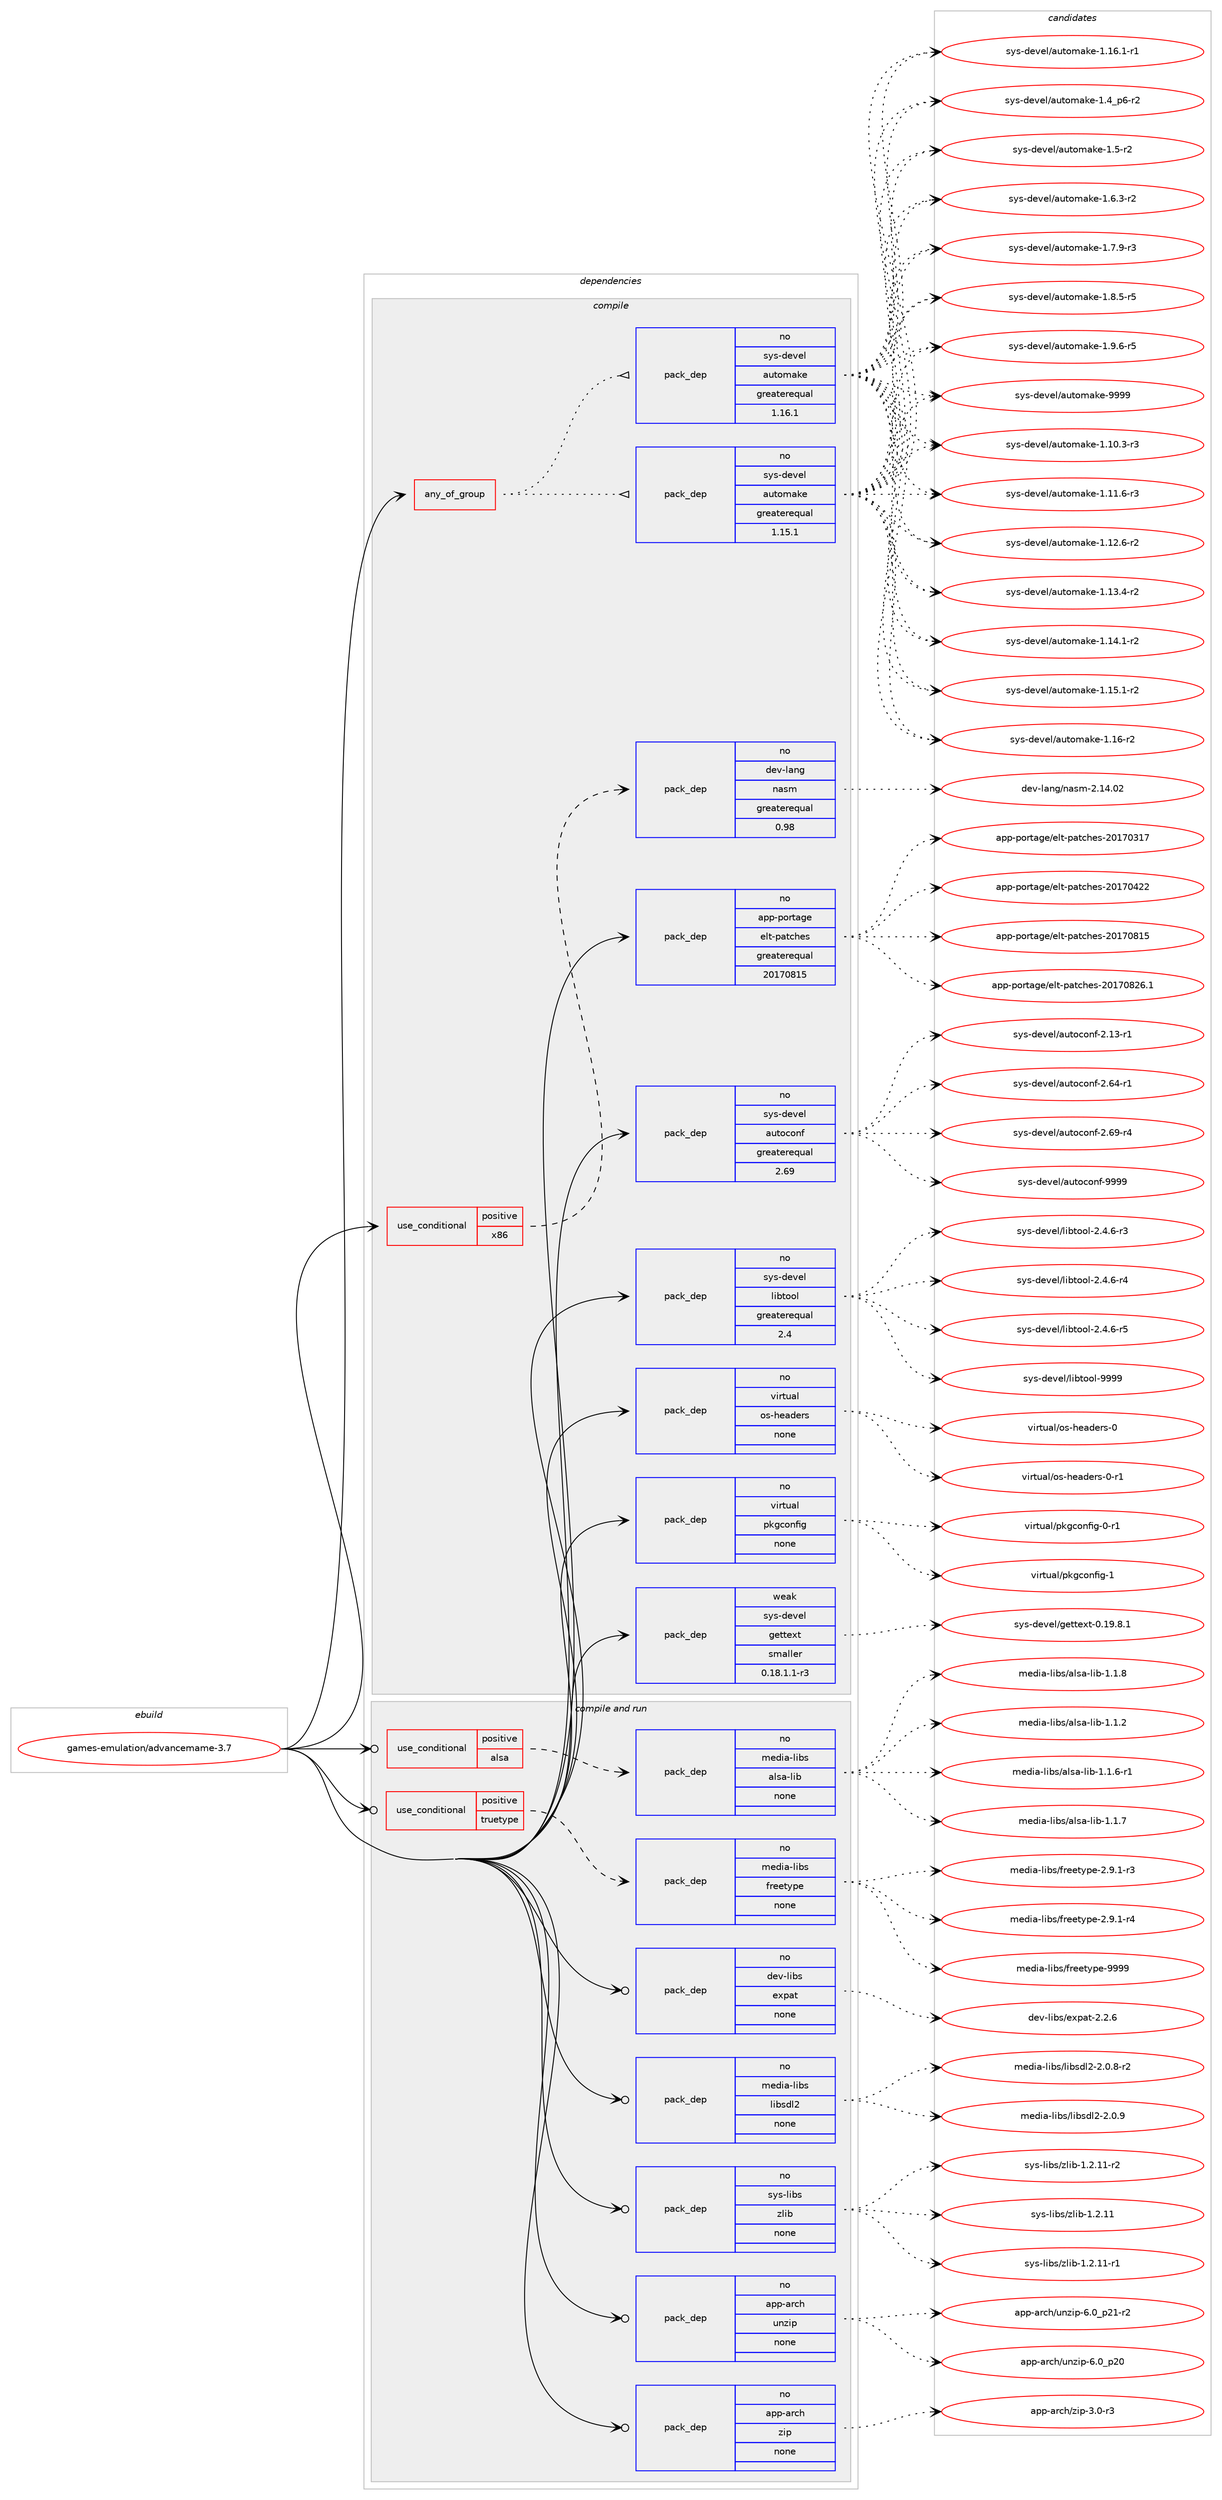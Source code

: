 digraph prolog {

# *************
# Graph options
# *************

newrank=true;
concentrate=true;
compound=true;
graph [rankdir=LR,fontname=Helvetica,fontsize=10,ranksep=1.5];#, ranksep=2.5, nodesep=0.2];
edge  [arrowhead=vee];
node  [fontname=Helvetica,fontsize=10];

# **********
# The ebuild
# **********

subgraph cluster_leftcol {
color=gray;
rank=same;
label=<<i>ebuild</i>>;
id [label="games-emulation/advancemame-3.7", color=red, width=4, href="../games-emulation/advancemame-3.7.svg"];
}

# ****************
# The dependencies
# ****************

subgraph cluster_midcol {
color=gray;
label=<<i>dependencies</i>>;
subgraph cluster_compile {
fillcolor="#eeeeee";
style=filled;
label=<<i>compile</i>>;
subgraph any23242 {
dependency1555490 [label=<<TABLE BORDER="0" CELLBORDER="1" CELLSPACING="0" CELLPADDING="4"><TR><TD CELLPADDING="10">any_of_group</TD></TR></TABLE>>, shape=none, color=red];subgraph pack1105461 {
dependency1555491 [label=<<TABLE BORDER="0" CELLBORDER="1" CELLSPACING="0" CELLPADDING="4" WIDTH="220"><TR><TD ROWSPAN="6" CELLPADDING="30">pack_dep</TD></TR><TR><TD WIDTH="110">no</TD></TR><TR><TD>sys-devel</TD></TR><TR><TD>automake</TD></TR><TR><TD>greaterequal</TD></TR><TR><TD>1.16.1</TD></TR></TABLE>>, shape=none, color=blue];
}
dependency1555490:e -> dependency1555491:w [weight=20,style="dotted",arrowhead="oinv"];
subgraph pack1105462 {
dependency1555492 [label=<<TABLE BORDER="0" CELLBORDER="1" CELLSPACING="0" CELLPADDING="4" WIDTH="220"><TR><TD ROWSPAN="6" CELLPADDING="30">pack_dep</TD></TR><TR><TD WIDTH="110">no</TD></TR><TR><TD>sys-devel</TD></TR><TR><TD>automake</TD></TR><TR><TD>greaterequal</TD></TR><TR><TD>1.15.1</TD></TR></TABLE>>, shape=none, color=blue];
}
dependency1555490:e -> dependency1555492:w [weight=20,style="dotted",arrowhead="oinv"];
}
id:e -> dependency1555490:w [weight=20,style="solid",arrowhead="vee"];
subgraph cond426194 {
dependency1555493 [label=<<TABLE BORDER="0" CELLBORDER="1" CELLSPACING="0" CELLPADDING="4"><TR><TD ROWSPAN="3" CELLPADDING="10">use_conditional</TD></TR><TR><TD>positive</TD></TR><TR><TD>x86</TD></TR></TABLE>>, shape=none, color=red];
subgraph pack1105463 {
dependency1555494 [label=<<TABLE BORDER="0" CELLBORDER="1" CELLSPACING="0" CELLPADDING="4" WIDTH="220"><TR><TD ROWSPAN="6" CELLPADDING="30">pack_dep</TD></TR><TR><TD WIDTH="110">no</TD></TR><TR><TD>dev-lang</TD></TR><TR><TD>nasm</TD></TR><TR><TD>greaterequal</TD></TR><TR><TD>0.98</TD></TR></TABLE>>, shape=none, color=blue];
}
dependency1555493:e -> dependency1555494:w [weight=20,style="dashed",arrowhead="vee"];
}
id:e -> dependency1555493:w [weight=20,style="solid",arrowhead="vee"];
subgraph pack1105464 {
dependency1555495 [label=<<TABLE BORDER="0" CELLBORDER="1" CELLSPACING="0" CELLPADDING="4" WIDTH="220"><TR><TD ROWSPAN="6" CELLPADDING="30">pack_dep</TD></TR><TR><TD WIDTH="110">no</TD></TR><TR><TD>app-portage</TD></TR><TR><TD>elt-patches</TD></TR><TR><TD>greaterequal</TD></TR><TR><TD>20170815</TD></TR></TABLE>>, shape=none, color=blue];
}
id:e -> dependency1555495:w [weight=20,style="solid",arrowhead="vee"];
subgraph pack1105465 {
dependency1555496 [label=<<TABLE BORDER="0" CELLBORDER="1" CELLSPACING="0" CELLPADDING="4" WIDTH="220"><TR><TD ROWSPAN="6" CELLPADDING="30">pack_dep</TD></TR><TR><TD WIDTH="110">no</TD></TR><TR><TD>sys-devel</TD></TR><TR><TD>autoconf</TD></TR><TR><TD>greaterequal</TD></TR><TR><TD>2.69</TD></TR></TABLE>>, shape=none, color=blue];
}
id:e -> dependency1555496:w [weight=20,style="solid",arrowhead="vee"];
subgraph pack1105466 {
dependency1555497 [label=<<TABLE BORDER="0" CELLBORDER="1" CELLSPACING="0" CELLPADDING="4" WIDTH="220"><TR><TD ROWSPAN="6" CELLPADDING="30">pack_dep</TD></TR><TR><TD WIDTH="110">no</TD></TR><TR><TD>sys-devel</TD></TR><TR><TD>libtool</TD></TR><TR><TD>greaterequal</TD></TR><TR><TD>2.4</TD></TR></TABLE>>, shape=none, color=blue];
}
id:e -> dependency1555497:w [weight=20,style="solid",arrowhead="vee"];
subgraph pack1105467 {
dependency1555498 [label=<<TABLE BORDER="0" CELLBORDER="1" CELLSPACING="0" CELLPADDING="4" WIDTH="220"><TR><TD ROWSPAN="6" CELLPADDING="30">pack_dep</TD></TR><TR><TD WIDTH="110">no</TD></TR><TR><TD>virtual</TD></TR><TR><TD>os-headers</TD></TR><TR><TD>none</TD></TR><TR><TD></TD></TR></TABLE>>, shape=none, color=blue];
}
id:e -> dependency1555498:w [weight=20,style="solid",arrowhead="vee"];
subgraph pack1105468 {
dependency1555499 [label=<<TABLE BORDER="0" CELLBORDER="1" CELLSPACING="0" CELLPADDING="4" WIDTH="220"><TR><TD ROWSPAN="6" CELLPADDING="30">pack_dep</TD></TR><TR><TD WIDTH="110">no</TD></TR><TR><TD>virtual</TD></TR><TR><TD>pkgconfig</TD></TR><TR><TD>none</TD></TR><TR><TD></TD></TR></TABLE>>, shape=none, color=blue];
}
id:e -> dependency1555499:w [weight=20,style="solid",arrowhead="vee"];
subgraph pack1105469 {
dependency1555500 [label=<<TABLE BORDER="0" CELLBORDER="1" CELLSPACING="0" CELLPADDING="4" WIDTH="220"><TR><TD ROWSPAN="6" CELLPADDING="30">pack_dep</TD></TR><TR><TD WIDTH="110">weak</TD></TR><TR><TD>sys-devel</TD></TR><TR><TD>gettext</TD></TR><TR><TD>smaller</TD></TR><TR><TD>0.18.1.1-r3</TD></TR></TABLE>>, shape=none, color=blue];
}
id:e -> dependency1555500:w [weight=20,style="solid",arrowhead="vee"];
}
subgraph cluster_compileandrun {
fillcolor="#eeeeee";
style=filled;
label=<<i>compile and run</i>>;
subgraph cond426195 {
dependency1555501 [label=<<TABLE BORDER="0" CELLBORDER="1" CELLSPACING="0" CELLPADDING="4"><TR><TD ROWSPAN="3" CELLPADDING="10">use_conditional</TD></TR><TR><TD>positive</TD></TR><TR><TD>alsa</TD></TR></TABLE>>, shape=none, color=red];
subgraph pack1105470 {
dependency1555502 [label=<<TABLE BORDER="0" CELLBORDER="1" CELLSPACING="0" CELLPADDING="4" WIDTH="220"><TR><TD ROWSPAN="6" CELLPADDING="30">pack_dep</TD></TR><TR><TD WIDTH="110">no</TD></TR><TR><TD>media-libs</TD></TR><TR><TD>alsa-lib</TD></TR><TR><TD>none</TD></TR><TR><TD></TD></TR></TABLE>>, shape=none, color=blue];
}
dependency1555501:e -> dependency1555502:w [weight=20,style="dashed",arrowhead="vee"];
}
id:e -> dependency1555501:w [weight=20,style="solid",arrowhead="odotvee"];
subgraph cond426196 {
dependency1555503 [label=<<TABLE BORDER="0" CELLBORDER="1" CELLSPACING="0" CELLPADDING="4"><TR><TD ROWSPAN="3" CELLPADDING="10">use_conditional</TD></TR><TR><TD>positive</TD></TR><TR><TD>truetype</TD></TR></TABLE>>, shape=none, color=red];
subgraph pack1105471 {
dependency1555504 [label=<<TABLE BORDER="0" CELLBORDER="1" CELLSPACING="0" CELLPADDING="4" WIDTH="220"><TR><TD ROWSPAN="6" CELLPADDING="30">pack_dep</TD></TR><TR><TD WIDTH="110">no</TD></TR><TR><TD>media-libs</TD></TR><TR><TD>freetype</TD></TR><TR><TD>none</TD></TR><TR><TD></TD></TR></TABLE>>, shape=none, color=blue];
}
dependency1555503:e -> dependency1555504:w [weight=20,style="dashed",arrowhead="vee"];
}
id:e -> dependency1555503:w [weight=20,style="solid",arrowhead="odotvee"];
subgraph pack1105472 {
dependency1555505 [label=<<TABLE BORDER="0" CELLBORDER="1" CELLSPACING="0" CELLPADDING="4" WIDTH="220"><TR><TD ROWSPAN="6" CELLPADDING="30">pack_dep</TD></TR><TR><TD WIDTH="110">no</TD></TR><TR><TD>app-arch</TD></TR><TR><TD>unzip</TD></TR><TR><TD>none</TD></TR><TR><TD></TD></TR></TABLE>>, shape=none, color=blue];
}
id:e -> dependency1555505:w [weight=20,style="solid",arrowhead="odotvee"];
subgraph pack1105473 {
dependency1555506 [label=<<TABLE BORDER="0" CELLBORDER="1" CELLSPACING="0" CELLPADDING="4" WIDTH="220"><TR><TD ROWSPAN="6" CELLPADDING="30">pack_dep</TD></TR><TR><TD WIDTH="110">no</TD></TR><TR><TD>app-arch</TD></TR><TR><TD>zip</TD></TR><TR><TD>none</TD></TR><TR><TD></TD></TR></TABLE>>, shape=none, color=blue];
}
id:e -> dependency1555506:w [weight=20,style="solid",arrowhead="odotvee"];
subgraph pack1105474 {
dependency1555507 [label=<<TABLE BORDER="0" CELLBORDER="1" CELLSPACING="0" CELLPADDING="4" WIDTH="220"><TR><TD ROWSPAN="6" CELLPADDING="30">pack_dep</TD></TR><TR><TD WIDTH="110">no</TD></TR><TR><TD>dev-libs</TD></TR><TR><TD>expat</TD></TR><TR><TD>none</TD></TR><TR><TD></TD></TR></TABLE>>, shape=none, color=blue];
}
id:e -> dependency1555507:w [weight=20,style="solid",arrowhead="odotvee"];
subgraph pack1105475 {
dependency1555508 [label=<<TABLE BORDER="0" CELLBORDER="1" CELLSPACING="0" CELLPADDING="4" WIDTH="220"><TR><TD ROWSPAN="6" CELLPADDING="30">pack_dep</TD></TR><TR><TD WIDTH="110">no</TD></TR><TR><TD>media-libs</TD></TR><TR><TD>libsdl2</TD></TR><TR><TD>none</TD></TR><TR><TD></TD></TR></TABLE>>, shape=none, color=blue];
}
id:e -> dependency1555508:w [weight=20,style="solid",arrowhead="odotvee"];
subgraph pack1105476 {
dependency1555509 [label=<<TABLE BORDER="0" CELLBORDER="1" CELLSPACING="0" CELLPADDING="4" WIDTH="220"><TR><TD ROWSPAN="6" CELLPADDING="30">pack_dep</TD></TR><TR><TD WIDTH="110">no</TD></TR><TR><TD>sys-libs</TD></TR><TR><TD>zlib</TD></TR><TR><TD>none</TD></TR><TR><TD></TD></TR></TABLE>>, shape=none, color=blue];
}
id:e -> dependency1555509:w [weight=20,style="solid",arrowhead="odotvee"];
}
subgraph cluster_run {
fillcolor="#eeeeee";
style=filled;
label=<<i>run</i>>;
}
}

# **************
# The candidates
# **************

subgraph cluster_choices {
rank=same;
color=gray;
label=<<i>candidates</i>>;

subgraph choice1105461 {
color=black;
nodesep=1;
choice11512111545100101118101108479711711611110997107101454946494846514511451 [label="sys-devel/automake-1.10.3-r3", color=red, width=4,href="../sys-devel/automake-1.10.3-r3.svg"];
choice11512111545100101118101108479711711611110997107101454946494946544511451 [label="sys-devel/automake-1.11.6-r3", color=red, width=4,href="../sys-devel/automake-1.11.6-r3.svg"];
choice11512111545100101118101108479711711611110997107101454946495046544511450 [label="sys-devel/automake-1.12.6-r2", color=red, width=4,href="../sys-devel/automake-1.12.6-r2.svg"];
choice11512111545100101118101108479711711611110997107101454946495146524511450 [label="sys-devel/automake-1.13.4-r2", color=red, width=4,href="../sys-devel/automake-1.13.4-r2.svg"];
choice11512111545100101118101108479711711611110997107101454946495246494511450 [label="sys-devel/automake-1.14.1-r2", color=red, width=4,href="../sys-devel/automake-1.14.1-r2.svg"];
choice11512111545100101118101108479711711611110997107101454946495346494511450 [label="sys-devel/automake-1.15.1-r2", color=red, width=4,href="../sys-devel/automake-1.15.1-r2.svg"];
choice1151211154510010111810110847971171161111099710710145494649544511450 [label="sys-devel/automake-1.16-r2", color=red, width=4,href="../sys-devel/automake-1.16-r2.svg"];
choice11512111545100101118101108479711711611110997107101454946495446494511449 [label="sys-devel/automake-1.16.1-r1", color=red, width=4,href="../sys-devel/automake-1.16.1-r1.svg"];
choice115121115451001011181011084797117116111109971071014549465295112544511450 [label="sys-devel/automake-1.4_p6-r2", color=red, width=4,href="../sys-devel/automake-1.4_p6-r2.svg"];
choice11512111545100101118101108479711711611110997107101454946534511450 [label="sys-devel/automake-1.5-r2", color=red, width=4,href="../sys-devel/automake-1.5-r2.svg"];
choice115121115451001011181011084797117116111109971071014549465446514511450 [label="sys-devel/automake-1.6.3-r2", color=red, width=4,href="../sys-devel/automake-1.6.3-r2.svg"];
choice115121115451001011181011084797117116111109971071014549465546574511451 [label="sys-devel/automake-1.7.9-r3", color=red, width=4,href="../sys-devel/automake-1.7.9-r3.svg"];
choice115121115451001011181011084797117116111109971071014549465646534511453 [label="sys-devel/automake-1.8.5-r5", color=red, width=4,href="../sys-devel/automake-1.8.5-r5.svg"];
choice115121115451001011181011084797117116111109971071014549465746544511453 [label="sys-devel/automake-1.9.6-r5", color=red, width=4,href="../sys-devel/automake-1.9.6-r5.svg"];
choice115121115451001011181011084797117116111109971071014557575757 [label="sys-devel/automake-9999", color=red, width=4,href="../sys-devel/automake-9999.svg"];
dependency1555491:e -> choice11512111545100101118101108479711711611110997107101454946494846514511451:w [style=dotted,weight="100"];
dependency1555491:e -> choice11512111545100101118101108479711711611110997107101454946494946544511451:w [style=dotted,weight="100"];
dependency1555491:e -> choice11512111545100101118101108479711711611110997107101454946495046544511450:w [style=dotted,weight="100"];
dependency1555491:e -> choice11512111545100101118101108479711711611110997107101454946495146524511450:w [style=dotted,weight="100"];
dependency1555491:e -> choice11512111545100101118101108479711711611110997107101454946495246494511450:w [style=dotted,weight="100"];
dependency1555491:e -> choice11512111545100101118101108479711711611110997107101454946495346494511450:w [style=dotted,weight="100"];
dependency1555491:e -> choice1151211154510010111810110847971171161111099710710145494649544511450:w [style=dotted,weight="100"];
dependency1555491:e -> choice11512111545100101118101108479711711611110997107101454946495446494511449:w [style=dotted,weight="100"];
dependency1555491:e -> choice115121115451001011181011084797117116111109971071014549465295112544511450:w [style=dotted,weight="100"];
dependency1555491:e -> choice11512111545100101118101108479711711611110997107101454946534511450:w [style=dotted,weight="100"];
dependency1555491:e -> choice115121115451001011181011084797117116111109971071014549465446514511450:w [style=dotted,weight="100"];
dependency1555491:e -> choice115121115451001011181011084797117116111109971071014549465546574511451:w [style=dotted,weight="100"];
dependency1555491:e -> choice115121115451001011181011084797117116111109971071014549465646534511453:w [style=dotted,weight="100"];
dependency1555491:e -> choice115121115451001011181011084797117116111109971071014549465746544511453:w [style=dotted,weight="100"];
dependency1555491:e -> choice115121115451001011181011084797117116111109971071014557575757:w [style=dotted,weight="100"];
}
subgraph choice1105462 {
color=black;
nodesep=1;
choice11512111545100101118101108479711711611110997107101454946494846514511451 [label="sys-devel/automake-1.10.3-r3", color=red, width=4,href="../sys-devel/automake-1.10.3-r3.svg"];
choice11512111545100101118101108479711711611110997107101454946494946544511451 [label="sys-devel/automake-1.11.6-r3", color=red, width=4,href="../sys-devel/automake-1.11.6-r3.svg"];
choice11512111545100101118101108479711711611110997107101454946495046544511450 [label="sys-devel/automake-1.12.6-r2", color=red, width=4,href="../sys-devel/automake-1.12.6-r2.svg"];
choice11512111545100101118101108479711711611110997107101454946495146524511450 [label="sys-devel/automake-1.13.4-r2", color=red, width=4,href="../sys-devel/automake-1.13.4-r2.svg"];
choice11512111545100101118101108479711711611110997107101454946495246494511450 [label="sys-devel/automake-1.14.1-r2", color=red, width=4,href="../sys-devel/automake-1.14.1-r2.svg"];
choice11512111545100101118101108479711711611110997107101454946495346494511450 [label="sys-devel/automake-1.15.1-r2", color=red, width=4,href="../sys-devel/automake-1.15.1-r2.svg"];
choice1151211154510010111810110847971171161111099710710145494649544511450 [label="sys-devel/automake-1.16-r2", color=red, width=4,href="../sys-devel/automake-1.16-r2.svg"];
choice11512111545100101118101108479711711611110997107101454946495446494511449 [label="sys-devel/automake-1.16.1-r1", color=red, width=4,href="../sys-devel/automake-1.16.1-r1.svg"];
choice115121115451001011181011084797117116111109971071014549465295112544511450 [label="sys-devel/automake-1.4_p6-r2", color=red, width=4,href="../sys-devel/automake-1.4_p6-r2.svg"];
choice11512111545100101118101108479711711611110997107101454946534511450 [label="sys-devel/automake-1.5-r2", color=red, width=4,href="../sys-devel/automake-1.5-r2.svg"];
choice115121115451001011181011084797117116111109971071014549465446514511450 [label="sys-devel/automake-1.6.3-r2", color=red, width=4,href="../sys-devel/automake-1.6.3-r2.svg"];
choice115121115451001011181011084797117116111109971071014549465546574511451 [label="sys-devel/automake-1.7.9-r3", color=red, width=4,href="../sys-devel/automake-1.7.9-r3.svg"];
choice115121115451001011181011084797117116111109971071014549465646534511453 [label="sys-devel/automake-1.8.5-r5", color=red, width=4,href="../sys-devel/automake-1.8.5-r5.svg"];
choice115121115451001011181011084797117116111109971071014549465746544511453 [label="sys-devel/automake-1.9.6-r5", color=red, width=4,href="../sys-devel/automake-1.9.6-r5.svg"];
choice115121115451001011181011084797117116111109971071014557575757 [label="sys-devel/automake-9999", color=red, width=4,href="../sys-devel/automake-9999.svg"];
dependency1555492:e -> choice11512111545100101118101108479711711611110997107101454946494846514511451:w [style=dotted,weight="100"];
dependency1555492:e -> choice11512111545100101118101108479711711611110997107101454946494946544511451:w [style=dotted,weight="100"];
dependency1555492:e -> choice11512111545100101118101108479711711611110997107101454946495046544511450:w [style=dotted,weight="100"];
dependency1555492:e -> choice11512111545100101118101108479711711611110997107101454946495146524511450:w [style=dotted,weight="100"];
dependency1555492:e -> choice11512111545100101118101108479711711611110997107101454946495246494511450:w [style=dotted,weight="100"];
dependency1555492:e -> choice11512111545100101118101108479711711611110997107101454946495346494511450:w [style=dotted,weight="100"];
dependency1555492:e -> choice1151211154510010111810110847971171161111099710710145494649544511450:w [style=dotted,weight="100"];
dependency1555492:e -> choice11512111545100101118101108479711711611110997107101454946495446494511449:w [style=dotted,weight="100"];
dependency1555492:e -> choice115121115451001011181011084797117116111109971071014549465295112544511450:w [style=dotted,weight="100"];
dependency1555492:e -> choice11512111545100101118101108479711711611110997107101454946534511450:w [style=dotted,weight="100"];
dependency1555492:e -> choice115121115451001011181011084797117116111109971071014549465446514511450:w [style=dotted,weight="100"];
dependency1555492:e -> choice115121115451001011181011084797117116111109971071014549465546574511451:w [style=dotted,weight="100"];
dependency1555492:e -> choice115121115451001011181011084797117116111109971071014549465646534511453:w [style=dotted,weight="100"];
dependency1555492:e -> choice115121115451001011181011084797117116111109971071014549465746544511453:w [style=dotted,weight="100"];
dependency1555492:e -> choice115121115451001011181011084797117116111109971071014557575757:w [style=dotted,weight="100"];
}
subgraph choice1105463 {
color=black;
nodesep=1;
choice100101118451089711010347110971151094550464952464850 [label="dev-lang/nasm-2.14.02", color=red, width=4,href="../dev-lang/nasm-2.14.02.svg"];
dependency1555494:e -> choice100101118451089711010347110971151094550464952464850:w [style=dotted,weight="100"];
}
subgraph choice1105464 {
color=black;
nodesep=1;
choice97112112451121111141169710310147101108116451129711699104101115455048495548514955 [label="app-portage/elt-patches-20170317", color=red, width=4,href="../app-portage/elt-patches-20170317.svg"];
choice97112112451121111141169710310147101108116451129711699104101115455048495548525050 [label="app-portage/elt-patches-20170422", color=red, width=4,href="../app-portage/elt-patches-20170422.svg"];
choice97112112451121111141169710310147101108116451129711699104101115455048495548564953 [label="app-portage/elt-patches-20170815", color=red, width=4,href="../app-portage/elt-patches-20170815.svg"];
choice971121124511211111411697103101471011081164511297116991041011154550484955485650544649 [label="app-portage/elt-patches-20170826.1", color=red, width=4,href="../app-portage/elt-patches-20170826.1.svg"];
dependency1555495:e -> choice97112112451121111141169710310147101108116451129711699104101115455048495548514955:w [style=dotted,weight="100"];
dependency1555495:e -> choice97112112451121111141169710310147101108116451129711699104101115455048495548525050:w [style=dotted,weight="100"];
dependency1555495:e -> choice97112112451121111141169710310147101108116451129711699104101115455048495548564953:w [style=dotted,weight="100"];
dependency1555495:e -> choice971121124511211111411697103101471011081164511297116991041011154550484955485650544649:w [style=dotted,weight="100"];
}
subgraph choice1105465 {
color=black;
nodesep=1;
choice1151211154510010111810110847971171161119911111010245504649514511449 [label="sys-devel/autoconf-2.13-r1", color=red, width=4,href="../sys-devel/autoconf-2.13-r1.svg"];
choice1151211154510010111810110847971171161119911111010245504654524511449 [label="sys-devel/autoconf-2.64-r1", color=red, width=4,href="../sys-devel/autoconf-2.64-r1.svg"];
choice1151211154510010111810110847971171161119911111010245504654574511452 [label="sys-devel/autoconf-2.69-r4", color=red, width=4,href="../sys-devel/autoconf-2.69-r4.svg"];
choice115121115451001011181011084797117116111991111101024557575757 [label="sys-devel/autoconf-9999", color=red, width=4,href="../sys-devel/autoconf-9999.svg"];
dependency1555496:e -> choice1151211154510010111810110847971171161119911111010245504649514511449:w [style=dotted,weight="100"];
dependency1555496:e -> choice1151211154510010111810110847971171161119911111010245504654524511449:w [style=dotted,weight="100"];
dependency1555496:e -> choice1151211154510010111810110847971171161119911111010245504654574511452:w [style=dotted,weight="100"];
dependency1555496:e -> choice115121115451001011181011084797117116111991111101024557575757:w [style=dotted,weight="100"];
}
subgraph choice1105466 {
color=black;
nodesep=1;
choice1151211154510010111810110847108105981161111111084550465246544511451 [label="sys-devel/libtool-2.4.6-r3", color=red, width=4,href="../sys-devel/libtool-2.4.6-r3.svg"];
choice1151211154510010111810110847108105981161111111084550465246544511452 [label="sys-devel/libtool-2.4.6-r4", color=red, width=4,href="../sys-devel/libtool-2.4.6-r4.svg"];
choice1151211154510010111810110847108105981161111111084550465246544511453 [label="sys-devel/libtool-2.4.6-r5", color=red, width=4,href="../sys-devel/libtool-2.4.6-r5.svg"];
choice1151211154510010111810110847108105981161111111084557575757 [label="sys-devel/libtool-9999", color=red, width=4,href="../sys-devel/libtool-9999.svg"];
dependency1555497:e -> choice1151211154510010111810110847108105981161111111084550465246544511451:w [style=dotted,weight="100"];
dependency1555497:e -> choice1151211154510010111810110847108105981161111111084550465246544511452:w [style=dotted,weight="100"];
dependency1555497:e -> choice1151211154510010111810110847108105981161111111084550465246544511453:w [style=dotted,weight="100"];
dependency1555497:e -> choice1151211154510010111810110847108105981161111111084557575757:w [style=dotted,weight="100"];
}
subgraph choice1105467 {
color=black;
nodesep=1;
choice118105114116117971084711111545104101971001011141154548 [label="virtual/os-headers-0", color=red, width=4,href="../virtual/os-headers-0.svg"];
choice1181051141161179710847111115451041019710010111411545484511449 [label="virtual/os-headers-0-r1", color=red, width=4,href="../virtual/os-headers-0-r1.svg"];
dependency1555498:e -> choice118105114116117971084711111545104101971001011141154548:w [style=dotted,weight="100"];
dependency1555498:e -> choice1181051141161179710847111115451041019710010111411545484511449:w [style=dotted,weight="100"];
}
subgraph choice1105468 {
color=black;
nodesep=1;
choice11810511411611797108471121071039911111010210510345484511449 [label="virtual/pkgconfig-0-r1", color=red, width=4,href="../virtual/pkgconfig-0-r1.svg"];
choice1181051141161179710847112107103991111101021051034549 [label="virtual/pkgconfig-1", color=red, width=4,href="../virtual/pkgconfig-1.svg"];
dependency1555499:e -> choice11810511411611797108471121071039911111010210510345484511449:w [style=dotted,weight="100"];
dependency1555499:e -> choice1181051141161179710847112107103991111101021051034549:w [style=dotted,weight="100"];
}
subgraph choice1105469 {
color=black;
nodesep=1;
choice1151211154510010111810110847103101116116101120116454846495746564649 [label="sys-devel/gettext-0.19.8.1", color=red, width=4,href="../sys-devel/gettext-0.19.8.1.svg"];
dependency1555500:e -> choice1151211154510010111810110847103101116116101120116454846495746564649:w [style=dotted,weight="100"];
}
subgraph choice1105470 {
color=black;
nodesep=1;
choice1091011001059745108105981154797108115974510810598454946494650 [label="media-libs/alsa-lib-1.1.2", color=red, width=4,href="../media-libs/alsa-lib-1.1.2.svg"];
choice10910110010597451081059811547971081159745108105984549464946544511449 [label="media-libs/alsa-lib-1.1.6-r1", color=red, width=4,href="../media-libs/alsa-lib-1.1.6-r1.svg"];
choice1091011001059745108105981154797108115974510810598454946494655 [label="media-libs/alsa-lib-1.1.7", color=red, width=4,href="../media-libs/alsa-lib-1.1.7.svg"];
choice1091011001059745108105981154797108115974510810598454946494656 [label="media-libs/alsa-lib-1.1.8", color=red, width=4,href="../media-libs/alsa-lib-1.1.8.svg"];
dependency1555502:e -> choice1091011001059745108105981154797108115974510810598454946494650:w [style=dotted,weight="100"];
dependency1555502:e -> choice10910110010597451081059811547971081159745108105984549464946544511449:w [style=dotted,weight="100"];
dependency1555502:e -> choice1091011001059745108105981154797108115974510810598454946494655:w [style=dotted,weight="100"];
dependency1555502:e -> choice1091011001059745108105981154797108115974510810598454946494656:w [style=dotted,weight="100"];
}
subgraph choice1105471 {
color=black;
nodesep=1;
choice109101100105974510810598115471021141011011161211121014550465746494511451 [label="media-libs/freetype-2.9.1-r3", color=red, width=4,href="../media-libs/freetype-2.9.1-r3.svg"];
choice109101100105974510810598115471021141011011161211121014550465746494511452 [label="media-libs/freetype-2.9.1-r4", color=red, width=4,href="../media-libs/freetype-2.9.1-r4.svg"];
choice109101100105974510810598115471021141011011161211121014557575757 [label="media-libs/freetype-9999", color=red, width=4,href="../media-libs/freetype-9999.svg"];
dependency1555504:e -> choice109101100105974510810598115471021141011011161211121014550465746494511451:w [style=dotted,weight="100"];
dependency1555504:e -> choice109101100105974510810598115471021141011011161211121014550465746494511452:w [style=dotted,weight="100"];
dependency1555504:e -> choice109101100105974510810598115471021141011011161211121014557575757:w [style=dotted,weight="100"];
}
subgraph choice1105472 {
color=black;
nodesep=1;
choice971121124597114991044711711012210511245544648951125048 [label="app-arch/unzip-6.0_p20", color=red, width=4,href="../app-arch/unzip-6.0_p20.svg"];
choice9711211245971149910447117110122105112455446489511250494511450 [label="app-arch/unzip-6.0_p21-r2", color=red, width=4,href="../app-arch/unzip-6.0_p21-r2.svg"];
dependency1555505:e -> choice971121124597114991044711711012210511245544648951125048:w [style=dotted,weight="100"];
dependency1555505:e -> choice9711211245971149910447117110122105112455446489511250494511450:w [style=dotted,weight="100"];
}
subgraph choice1105473 {
color=black;
nodesep=1;
choice9711211245971149910447122105112455146484511451 [label="app-arch/zip-3.0-r3", color=red, width=4,href="../app-arch/zip-3.0-r3.svg"];
dependency1555506:e -> choice9711211245971149910447122105112455146484511451:w [style=dotted,weight="100"];
}
subgraph choice1105474 {
color=black;
nodesep=1;
choice10010111845108105981154710112011297116455046504654 [label="dev-libs/expat-2.2.6", color=red, width=4,href="../dev-libs/expat-2.2.6.svg"];
dependency1555507:e -> choice10010111845108105981154710112011297116455046504654:w [style=dotted,weight="100"];
}
subgraph choice1105475 {
color=black;
nodesep=1;
choice1091011001059745108105981154710810598115100108504550464846564511450 [label="media-libs/libsdl2-2.0.8-r2", color=red, width=4,href="../media-libs/libsdl2-2.0.8-r2.svg"];
choice109101100105974510810598115471081059811510010850455046484657 [label="media-libs/libsdl2-2.0.9", color=red, width=4,href="../media-libs/libsdl2-2.0.9.svg"];
dependency1555508:e -> choice1091011001059745108105981154710810598115100108504550464846564511450:w [style=dotted,weight="100"];
dependency1555508:e -> choice109101100105974510810598115471081059811510010850455046484657:w [style=dotted,weight="100"];
}
subgraph choice1105476 {
color=black;
nodesep=1;
choice1151211154510810598115471221081059845494650464949 [label="sys-libs/zlib-1.2.11", color=red, width=4,href="../sys-libs/zlib-1.2.11.svg"];
choice11512111545108105981154712210810598454946504649494511449 [label="sys-libs/zlib-1.2.11-r1", color=red, width=4,href="../sys-libs/zlib-1.2.11-r1.svg"];
choice11512111545108105981154712210810598454946504649494511450 [label="sys-libs/zlib-1.2.11-r2", color=red, width=4,href="../sys-libs/zlib-1.2.11-r2.svg"];
dependency1555509:e -> choice1151211154510810598115471221081059845494650464949:w [style=dotted,weight="100"];
dependency1555509:e -> choice11512111545108105981154712210810598454946504649494511449:w [style=dotted,weight="100"];
dependency1555509:e -> choice11512111545108105981154712210810598454946504649494511450:w [style=dotted,weight="100"];
}
}

}
